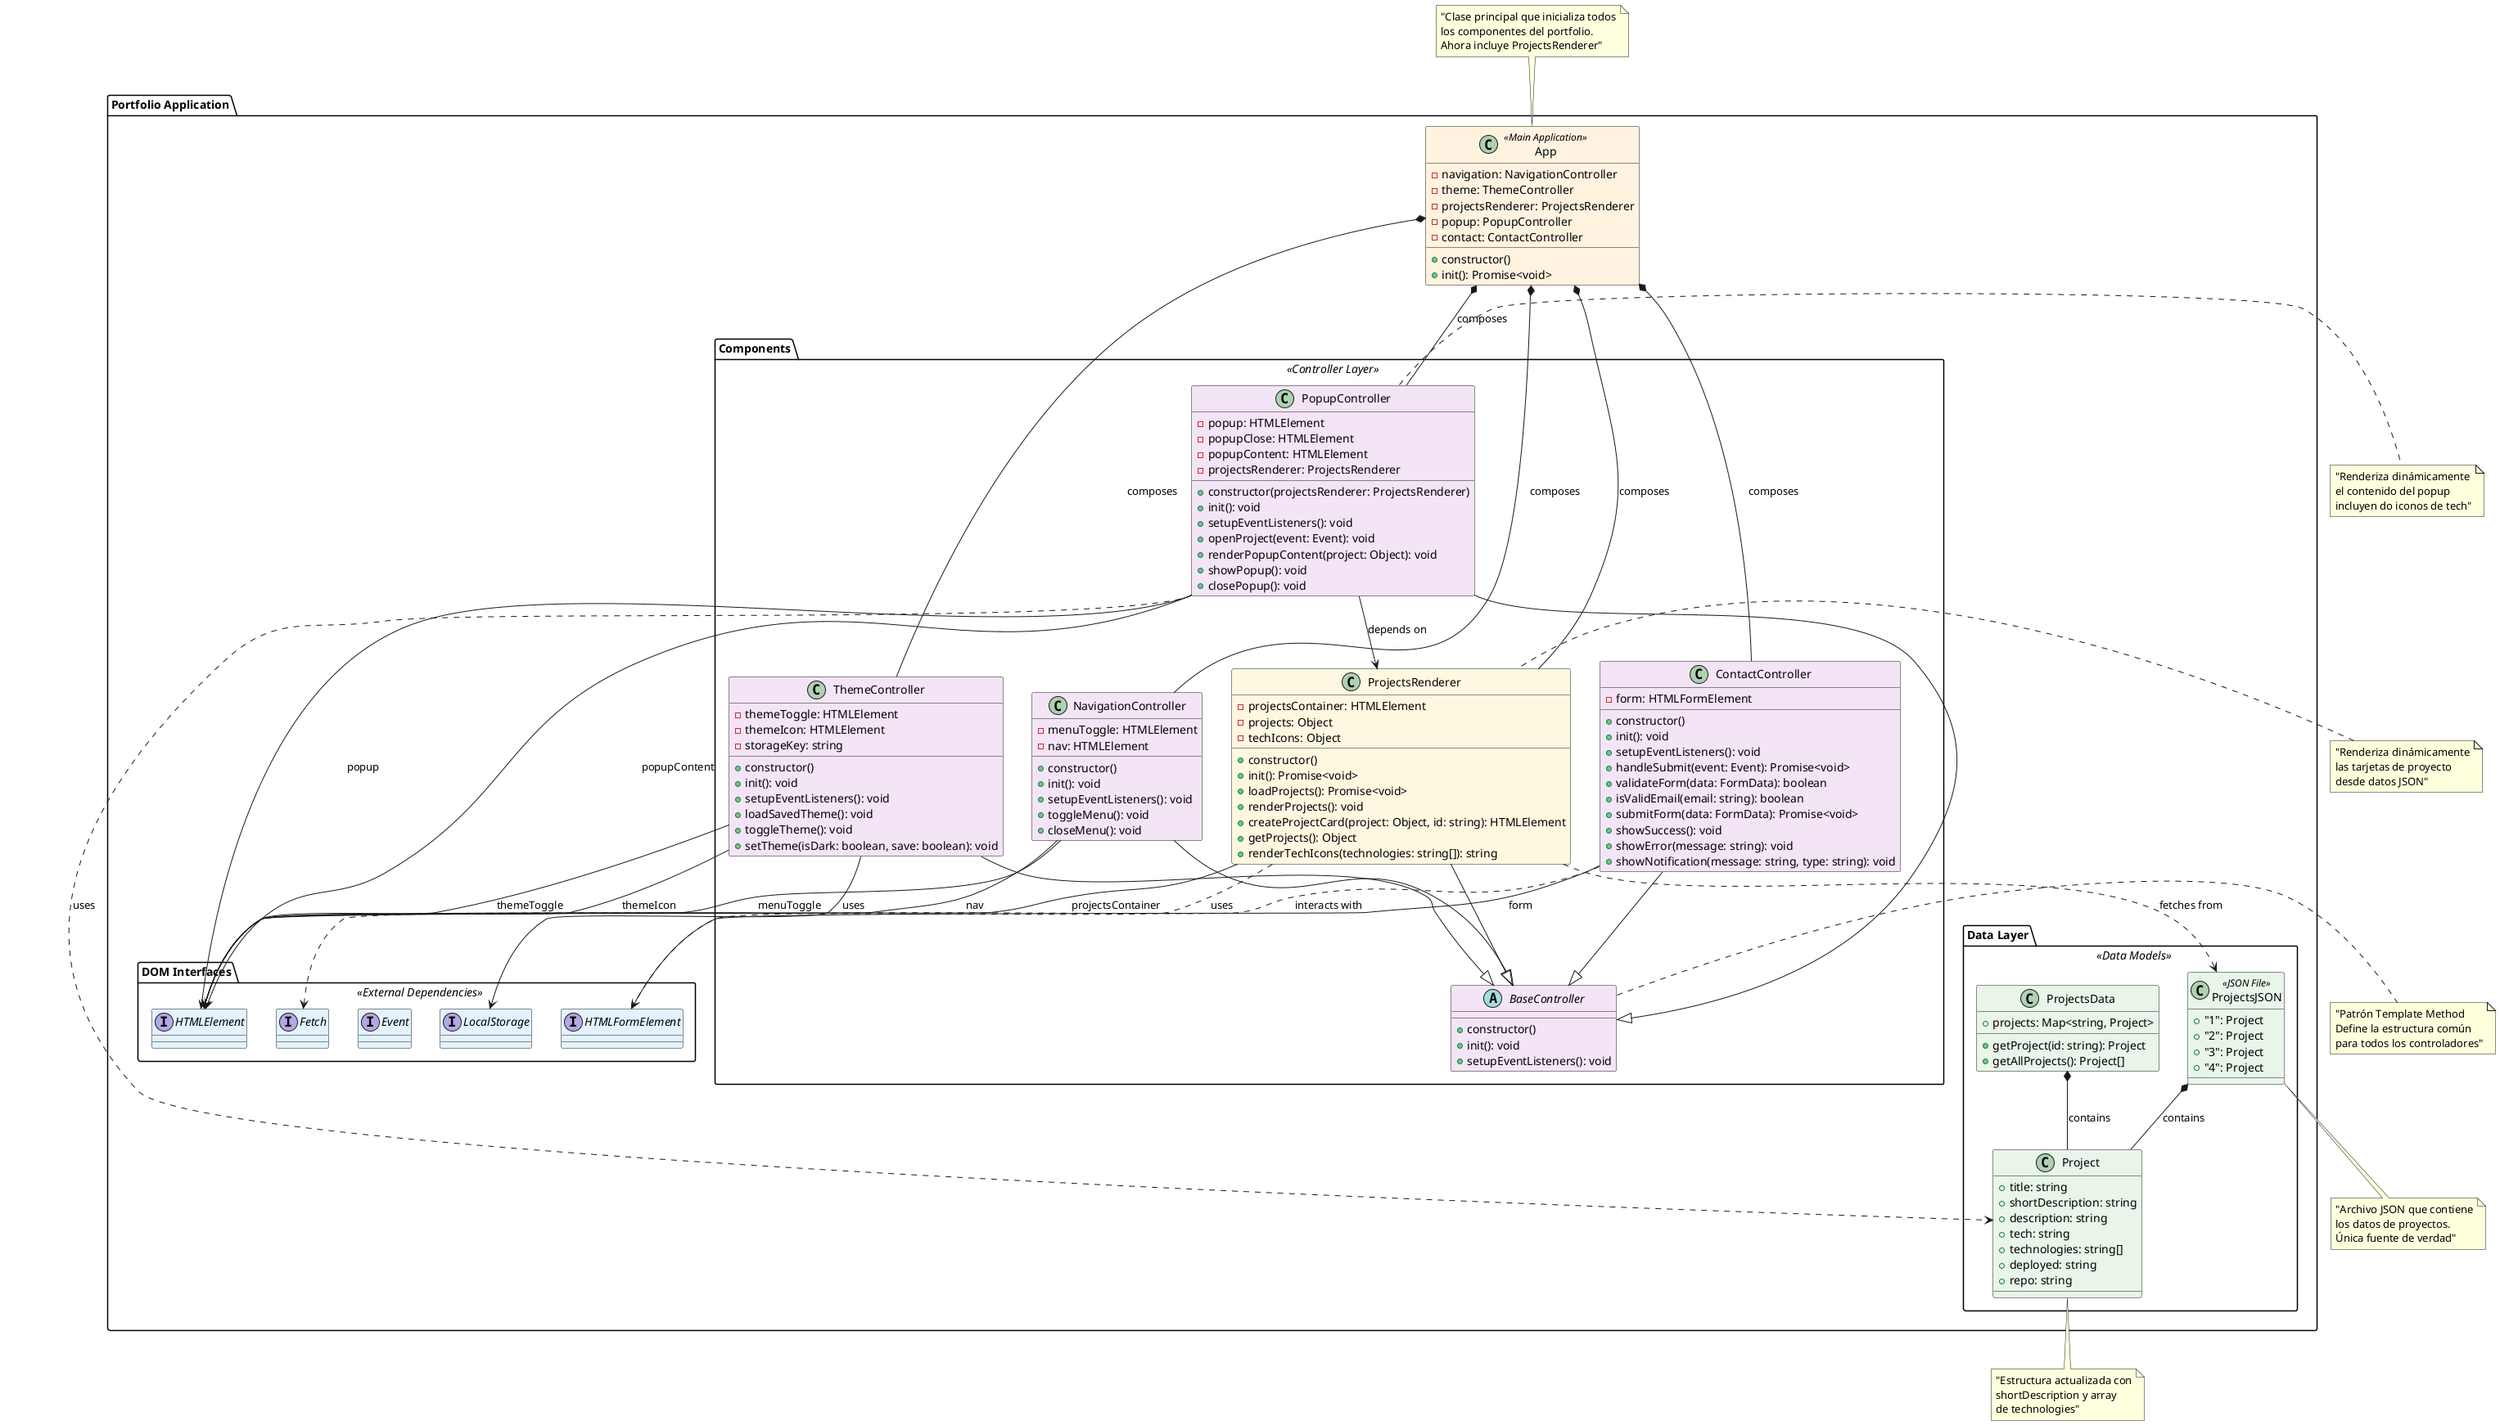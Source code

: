 @startuml Portfolio Class Diagram - Updated

!define COMPONENT_COLOR #E3F2FD
!define CONTROLLER_COLOR #F3E5F5
!define DATA_COLOR #E8F5E8
!define MAIN_COLOR #FFF3E0
!define RENDERER_COLOR #FFF8E1

package "Portfolio Application" {

    class App <<Main Application>> MAIN_COLOR {
        - navigation: NavigationController
        - theme: ThemeController
        - projectsRenderer: ProjectsRenderer
        - popup: PopupController
        - contact: ContactController
        + constructor()
        + init(): Promise<void>
    }

    package "Components" <<Controller Layer>> {
        
        abstract class BaseController CONTROLLER_COLOR {
            + constructor()
            + init(): void
            + setupEventListeners(): void
        }

        class NavigationController CONTROLLER_COLOR {
            - menuToggle: HTMLElement
            - nav: HTMLElement
            + constructor()
            + init(): void
            + setupEventListeners(): void
            + toggleMenu(): void
            + closeMenu(): void
        }

        class ThemeController CONTROLLER_COLOR {
            - themeToggle: HTMLElement
            - themeIcon: HTMLElement
            - storageKey: string
            + constructor()
            + init(): void
            + setupEventListeners(): void
            + loadSavedTheme(): void
            + toggleTheme(): void
            + setTheme(isDark: boolean, save: boolean): void
        }

        class ProjectsRenderer RENDERER_COLOR {
            - projectsContainer: HTMLElement
            - projects: Object
            - techIcons: Object
            + constructor()
            + init(): Promise<void>
            + loadProjects(): Promise<void>
            + renderProjects(): void
            + createProjectCard(project: Object, id: string): HTMLElement
            + getProjects(): Object
            + renderTechIcons(technologies: string[]): string
        }

        class PopupController CONTROLLER_COLOR {
            - popup: HTMLElement
            - popupClose: HTMLElement
            - popupContent: HTMLElement
            - projectsRenderer: ProjectsRenderer
            + constructor(projectsRenderer: ProjectsRenderer)
            + init(): void
            + setupEventListeners(): void
            + openProject(event: Event): void
            + renderPopupContent(project: Object): void
            + showPopup(): void
            + closePopup(): void
        }

        class ContactController CONTROLLER_COLOR {
            - form: HTMLFormElement
            + constructor()
            + init(): void
            + setupEventListeners(): void
            + handleSubmit(event: Event): Promise<void>
            + validateForm(data: FormData): boolean
            + isValidEmail(email: string): boolean
            + submitForm(data: FormData): Promise<void>
            + showSuccess(): void
            + showError(message: string): void
            + showNotification(message: string, type: string): void
        }
    }

    package "Data Layer" <<Data Models>> {
        
        class Project DATA_COLOR {
            + title: string
            + shortDescription: string
            + description: string
            + tech: string
            + technologies: string[]
            + deployed: string
            + repo: string
        }

        class ProjectsData DATA_COLOR {
            + projects: Map<string, Project>
            + getProject(id: string): Project
            + getAllProjects(): Project[]
        }

        class ProjectsJSON <<JSON File>> DATA_COLOR {
            + "1": Project
            + "2": Project
            + "3": Project
            + "4": Project
        }
    }

    package "DOM Interfaces" <<External Dependencies>> {
        interface HTMLElement COMPONENT_COLOR
        interface HTMLFormElement COMPONENT_COLOR
        interface Event COMPONENT_COLOR
        interface LocalStorage COMPONENT_COLOR
        interface Fetch COMPONENT_COLOR
    }
}

' Relaciones de composición principales
App *-- NavigationController : composes
App *-- ThemeController : composes
App *-- ProjectsRenderer : composes
App *-- PopupController : composes
App *-- ContactController : composes

' Relaciones de herencia
NavigationController --|> BaseController
ThemeController --|> BaseController
ContactController --|> BaseController
ProjectsRenderer --|> BaseController
PopupController --|> BaseController

' Relaciones de dependencia y asociación
PopupController --> ProjectsRenderer : depends on
ProjectsRenderer ..> ProjectsJSON : fetches from
ProjectsRenderer ..> Fetch : uses
PopupController ..> Project : uses
ContactController ..> HTMLFormElement : interacts with

' Relaciones DOM
NavigationController --> HTMLElement : menuToggle
NavigationController --> HTMLElement : nav
ThemeController --> HTMLElement : themeToggle
ThemeController --> HTMLElement : themeIcon
ThemeController --> LocalStorage : uses
ProjectsRenderer --> HTMLElement : projectsContainer
PopupController --> HTMLElement : popup
PopupController --> HTMLElement : popupContent
ContactController --> HTMLFormElement : form

' Relaciones de datos
ProjectsData *-- Project : contains
ProjectsJSON *-- Project : contains

' Notas explicativas
note top of App : "Clase principal que inicializa todos\nlos componentes del portfolio.\nAhora incluye ProjectsRenderer"

note right of BaseController : "Patrón Template Method\nDefine la estructura común\npara todos los controladores"

note bottom of ProjectsJSON : "Archivo JSON que contiene\nlos datos de proyectos.\nÚnica fuente de verdad"

note left of ProjectsRenderer : "Renderiza dinámicamente\nlas tarjetas de proyecto\ndesde datos JSON"

note right of PopupController : "Renderiza dinámicamente\nel contenido del popup\nincluyen do iconos de tech"

note bottom of Project : "Estructura actualizada con\nshortDescription y array\nde technologies"

@enduml